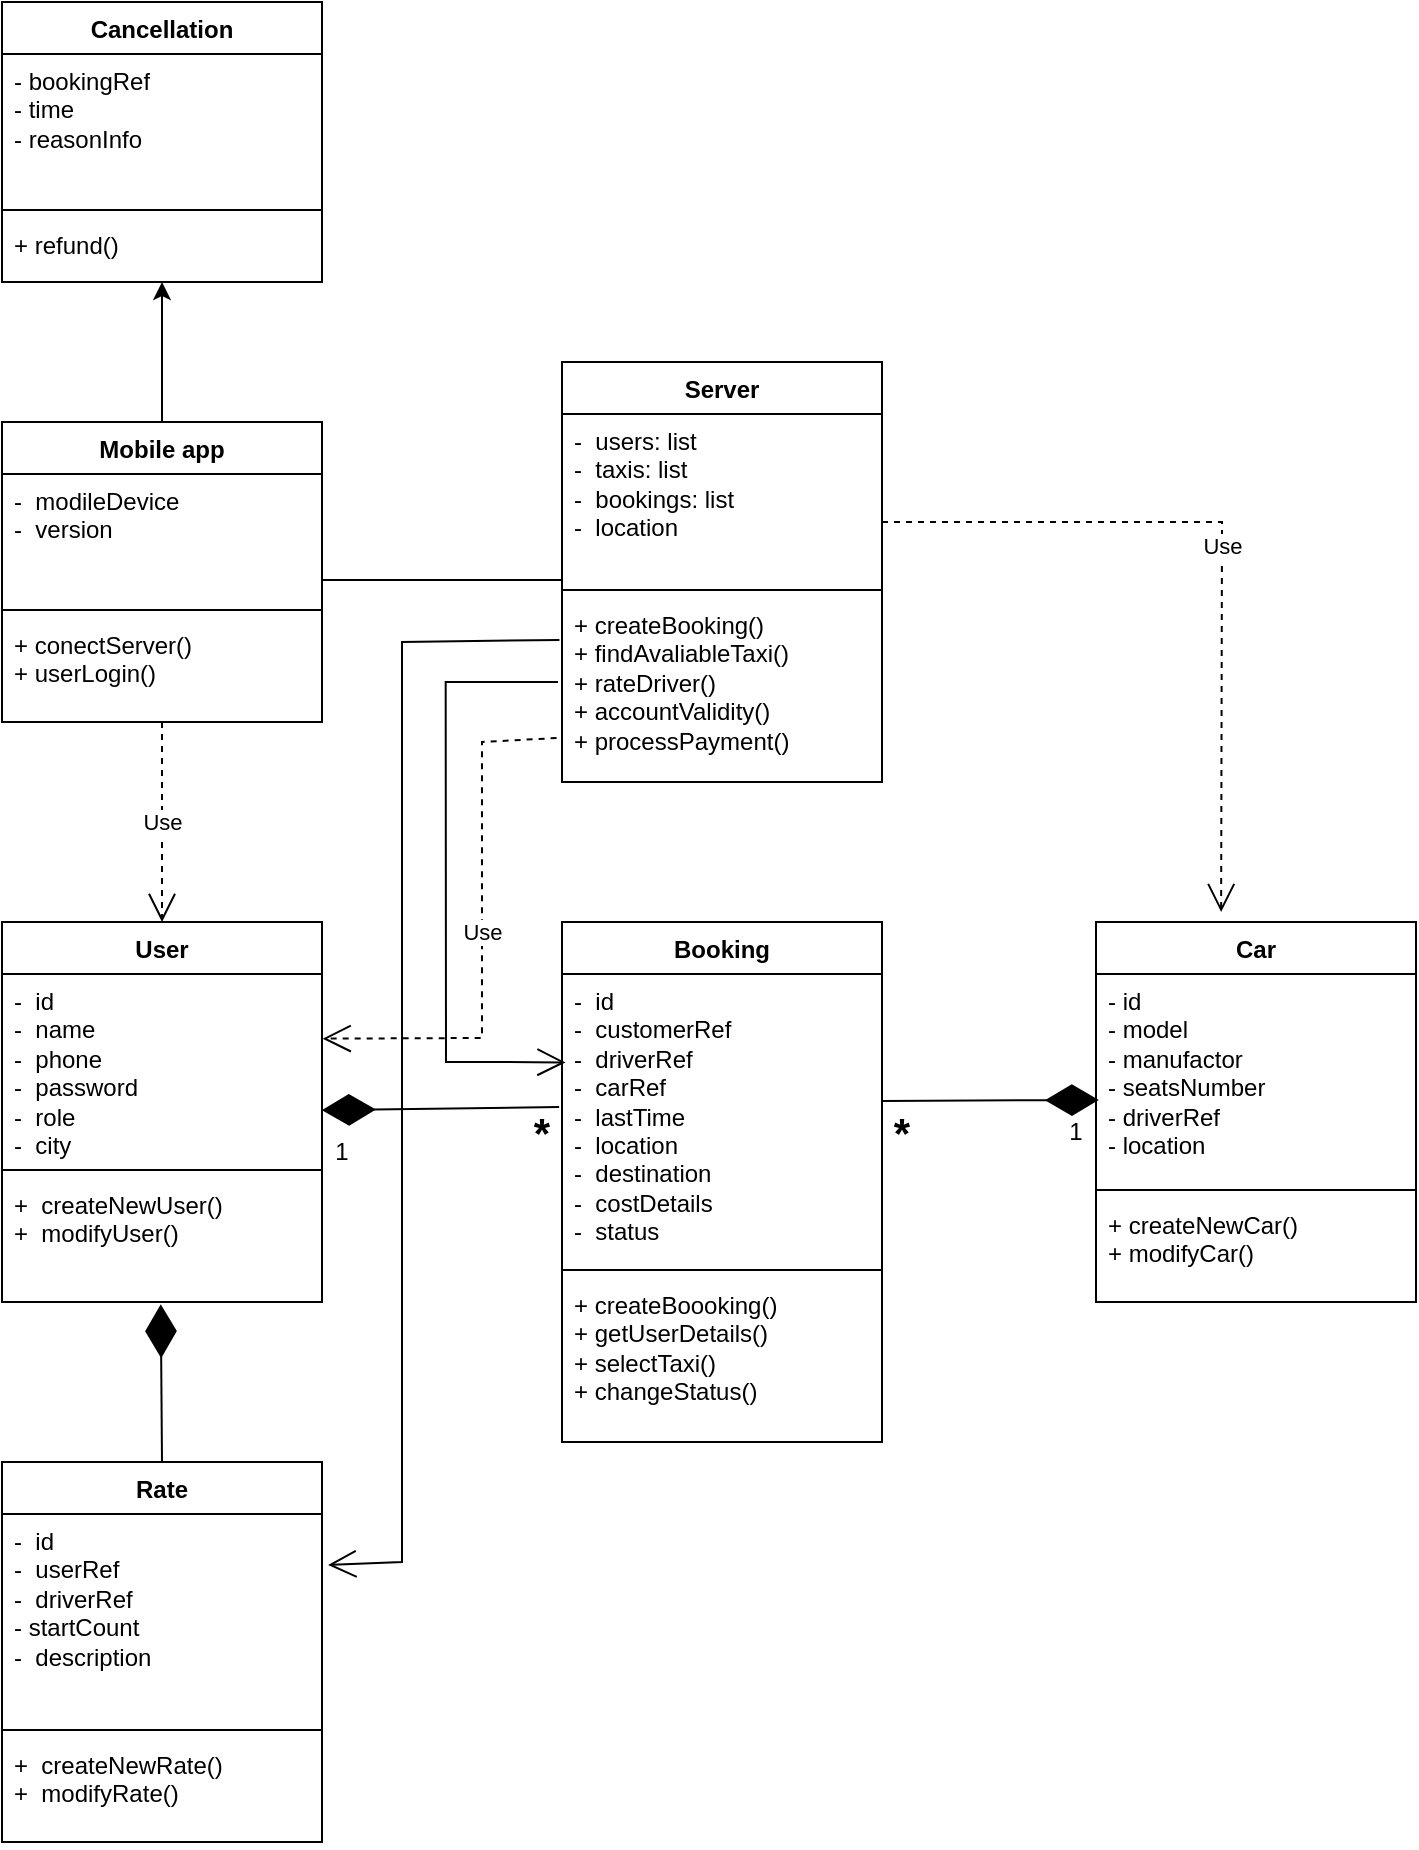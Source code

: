 <mxfile version="23.1.8" type="device">
  <diagram name="Сторінка-1" id="hm5gq1GH4-3p6E5oI_6M">
    <mxGraphModel dx="826" dy="437" grid="1" gridSize="10" guides="1" tooltips="1" connect="1" arrows="1" fold="1" page="1" pageScale="1" pageWidth="827" pageHeight="1169" math="0" shadow="0">
      <root>
        <mxCell id="0" />
        <mxCell id="1" parent="0" />
        <mxCell id="d5A01Fj-3auTlcot63lF-1" value="User" style="swimlane;fontStyle=1;align=center;verticalAlign=top;childLayout=stackLayout;horizontal=1;startSize=26;horizontalStack=0;resizeParent=1;resizeParentMax=0;resizeLast=0;collapsible=1;marginBottom=0;whiteSpace=wrap;html=1;" vertex="1" parent="1">
          <mxGeometry x="120" y="640" width="160" height="190" as="geometry" />
        </mxCell>
        <mxCell id="d5A01Fj-3auTlcot63lF-2" value="-&amp;nbsp; id&lt;br&gt;-&amp;nbsp; name&lt;br&gt;-&amp;nbsp; phone&lt;br&gt;-&amp;nbsp; password&lt;br&gt;-&amp;nbsp; role&lt;div&gt;-&amp;nbsp; city&lt;/div&gt;" style="text;strokeColor=none;fillColor=none;align=left;verticalAlign=top;spacingLeft=4;spacingRight=4;overflow=hidden;rotatable=0;points=[[0,0.5],[1,0.5]];portConstraint=eastwest;whiteSpace=wrap;html=1;" vertex="1" parent="d5A01Fj-3auTlcot63lF-1">
          <mxGeometry y="26" width="160" height="94" as="geometry" />
        </mxCell>
        <mxCell id="d5A01Fj-3auTlcot63lF-3" value="" style="line;strokeWidth=1;fillColor=none;align=left;verticalAlign=middle;spacingTop=-1;spacingLeft=3;spacingRight=3;rotatable=0;labelPosition=right;points=[];portConstraint=eastwest;strokeColor=inherit;" vertex="1" parent="d5A01Fj-3auTlcot63lF-1">
          <mxGeometry y="120" width="160" height="8" as="geometry" />
        </mxCell>
        <mxCell id="d5A01Fj-3auTlcot63lF-4" value="+&amp;nbsp; createNewUser()&lt;br&gt;+&amp;nbsp; modifyUser()&lt;div&gt;&lt;br&gt;&lt;/div&gt;" style="text;strokeColor=none;fillColor=none;align=left;verticalAlign=top;spacingLeft=4;spacingRight=4;overflow=hidden;rotatable=0;points=[[0,0.5],[1,0.5]];portConstraint=eastwest;whiteSpace=wrap;html=1;" vertex="1" parent="d5A01Fj-3auTlcot63lF-1">
          <mxGeometry y="128" width="160" height="62" as="geometry" />
        </mxCell>
        <mxCell id="d5A01Fj-3auTlcot63lF-5" value="Car" style="swimlane;fontStyle=1;align=center;verticalAlign=top;childLayout=stackLayout;horizontal=1;startSize=26;horizontalStack=0;resizeParent=1;resizeParentMax=0;resizeLast=0;collapsible=1;marginBottom=0;whiteSpace=wrap;html=1;" vertex="1" parent="1">
          <mxGeometry x="667" y="640" width="160" height="190" as="geometry" />
        </mxCell>
        <mxCell id="d5A01Fj-3auTlcot63lF-6" value="- id&lt;br&gt;- model&lt;br&gt;- manufactor&lt;br&gt;- seatsNumber&lt;br&gt;- driverRef&lt;br&gt;- location" style="text;strokeColor=none;fillColor=none;align=left;verticalAlign=top;spacingLeft=4;spacingRight=4;overflow=hidden;rotatable=0;points=[[0,0.5],[1,0.5]];portConstraint=eastwest;whiteSpace=wrap;html=1;" vertex="1" parent="d5A01Fj-3auTlcot63lF-5">
          <mxGeometry y="26" width="160" height="104" as="geometry" />
        </mxCell>
        <mxCell id="d5A01Fj-3auTlcot63lF-7" value="" style="line;strokeWidth=1;fillColor=none;align=left;verticalAlign=middle;spacingTop=-1;spacingLeft=3;spacingRight=3;rotatable=0;labelPosition=right;points=[];portConstraint=eastwest;strokeColor=inherit;" vertex="1" parent="d5A01Fj-3auTlcot63lF-5">
          <mxGeometry y="130" width="160" height="8" as="geometry" />
        </mxCell>
        <mxCell id="d5A01Fj-3auTlcot63lF-8" value="+ createNewCar()&lt;br&gt;+ modifyCar()" style="text;strokeColor=none;fillColor=none;align=left;verticalAlign=top;spacingLeft=4;spacingRight=4;overflow=hidden;rotatable=0;points=[[0,0.5],[1,0.5]];portConstraint=eastwest;whiteSpace=wrap;html=1;" vertex="1" parent="d5A01Fj-3auTlcot63lF-5">
          <mxGeometry y="138" width="160" height="52" as="geometry" />
        </mxCell>
        <mxCell id="d5A01Fj-3auTlcot63lF-13" value="Server" style="swimlane;fontStyle=1;align=center;verticalAlign=top;childLayout=stackLayout;horizontal=1;startSize=26;horizontalStack=0;resizeParent=1;resizeParentMax=0;resizeLast=0;collapsible=1;marginBottom=0;whiteSpace=wrap;html=1;" vertex="1" parent="1">
          <mxGeometry x="400" y="360" width="160" height="210" as="geometry" />
        </mxCell>
        <mxCell id="d5A01Fj-3auTlcot63lF-14" value="-&amp;nbsp; users: list&lt;br&gt;-&amp;nbsp; taxis: list&lt;br&gt;-&amp;nbsp; bookings: list&lt;br&gt;-&amp;nbsp; location" style="text;strokeColor=none;fillColor=none;align=left;verticalAlign=top;spacingLeft=4;spacingRight=4;overflow=hidden;rotatable=0;points=[[0,0.5],[1,0.5]];portConstraint=eastwest;whiteSpace=wrap;html=1;" vertex="1" parent="d5A01Fj-3auTlcot63lF-13">
          <mxGeometry y="26" width="160" height="84" as="geometry" />
        </mxCell>
        <mxCell id="d5A01Fj-3auTlcot63lF-15" value="" style="line;strokeWidth=1;fillColor=none;align=left;verticalAlign=middle;spacingTop=-1;spacingLeft=3;spacingRight=3;rotatable=0;labelPosition=right;points=[];portConstraint=eastwest;strokeColor=inherit;" vertex="1" parent="d5A01Fj-3auTlcot63lF-13">
          <mxGeometry y="110" width="160" height="8" as="geometry" />
        </mxCell>
        <mxCell id="d5A01Fj-3auTlcot63lF-16" value="+ createBooking()&lt;br&gt;+ findAvaliableTaxi()&lt;br&gt;+ rateDriver()&lt;br&gt;+ accountValidity()&lt;br&gt;+ processPayment()" style="text;strokeColor=none;fillColor=none;align=left;verticalAlign=top;spacingLeft=4;spacingRight=4;overflow=hidden;rotatable=0;points=[[0,0.5],[1,0.5]];portConstraint=eastwest;whiteSpace=wrap;html=1;" vertex="1" parent="d5A01Fj-3auTlcot63lF-13">
          <mxGeometry y="118" width="160" height="92" as="geometry" />
        </mxCell>
        <mxCell id="d5A01Fj-3auTlcot63lF-17" value="Booking" style="swimlane;fontStyle=1;align=center;verticalAlign=top;childLayout=stackLayout;horizontal=1;startSize=26;horizontalStack=0;resizeParent=1;resizeParentMax=0;resizeLast=0;collapsible=1;marginBottom=0;whiteSpace=wrap;html=1;" vertex="1" parent="1">
          <mxGeometry x="400" y="640" width="160" height="260" as="geometry" />
        </mxCell>
        <mxCell id="d5A01Fj-3auTlcot63lF-18" value="-&amp;nbsp; id&lt;br&gt;-&amp;nbsp; customerRef&lt;br&gt;-&amp;nbsp; driverRef&lt;br&gt;-&amp;nbsp; carRef&lt;br&gt;-&amp;nbsp; lastTime&lt;br&gt;-&amp;nbsp; location&lt;br&gt;-&amp;nbsp; destination&lt;br&gt;-&amp;nbsp; costDetails&amp;nbsp;&lt;br&gt;-&amp;nbsp; status" style="text;strokeColor=none;fillColor=none;align=left;verticalAlign=top;spacingLeft=4;spacingRight=4;overflow=hidden;rotatable=0;points=[[0,0.5],[1,0.5]];portConstraint=eastwest;whiteSpace=wrap;html=1;" vertex="1" parent="d5A01Fj-3auTlcot63lF-17">
          <mxGeometry y="26" width="160" height="144" as="geometry" />
        </mxCell>
        <mxCell id="d5A01Fj-3auTlcot63lF-19" value="" style="line;strokeWidth=1;fillColor=none;align=left;verticalAlign=middle;spacingTop=-1;spacingLeft=3;spacingRight=3;rotatable=0;labelPosition=right;points=[];portConstraint=eastwest;strokeColor=inherit;" vertex="1" parent="d5A01Fj-3auTlcot63lF-17">
          <mxGeometry y="170" width="160" height="8" as="geometry" />
        </mxCell>
        <mxCell id="d5A01Fj-3auTlcot63lF-20" value="+ createBoooking()&lt;br&gt;+ getUserDetails()&lt;br&gt;+ selectTaxi()&lt;br&gt;+ changeStatus()" style="text;strokeColor=none;fillColor=none;align=left;verticalAlign=top;spacingLeft=4;spacingRight=4;overflow=hidden;rotatable=0;points=[[0,0.5],[1,0.5]];portConstraint=eastwest;whiteSpace=wrap;html=1;" vertex="1" parent="d5A01Fj-3auTlcot63lF-17">
          <mxGeometry y="178" width="160" height="82" as="geometry" />
        </mxCell>
        <mxCell id="d5A01Fj-3auTlcot63lF-21" value="Rate" style="swimlane;fontStyle=1;align=center;verticalAlign=top;childLayout=stackLayout;horizontal=1;startSize=26;horizontalStack=0;resizeParent=1;resizeParentMax=0;resizeLast=0;collapsible=1;marginBottom=0;whiteSpace=wrap;html=1;" vertex="1" parent="1">
          <mxGeometry x="120" y="910" width="160" height="190" as="geometry" />
        </mxCell>
        <mxCell id="d5A01Fj-3auTlcot63lF-22" value="-&amp;nbsp; id&lt;br&gt;-&amp;nbsp; userRef&lt;br&gt;-&amp;nbsp; driverRef&lt;div&gt;- startCount&lt;/div&gt;&lt;div&gt;-&amp;nbsp; description&lt;/div&gt;" style="text;strokeColor=none;fillColor=none;align=left;verticalAlign=top;spacingLeft=4;spacingRight=4;overflow=hidden;rotatable=0;points=[[0,0.5],[1,0.5]];portConstraint=eastwest;whiteSpace=wrap;html=1;" vertex="1" parent="d5A01Fj-3auTlcot63lF-21">
          <mxGeometry y="26" width="160" height="104" as="geometry" />
        </mxCell>
        <mxCell id="d5A01Fj-3auTlcot63lF-23" value="" style="line;strokeWidth=1;fillColor=none;align=left;verticalAlign=middle;spacingTop=-1;spacingLeft=3;spacingRight=3;rotatable=0;labelPosition=right;points=[];portConstraint=eastwest;strokeColor=inherit;" vertex="1" parent="d5A01Fj-3auTlcot63lF-21">
          <mxGeometry y="130" width="160" height="8" as="geometry" />
        </mxCell>
        <mxCell id="d5A01Fj-3auTlcot63lF-24" value="+&amp;nbsp; createNewRate()&lt;br&gt;+&amp;nbsp; modifyRate()" style="text;strokeColor=none;fillColor=none;align=left;verticalAlign=top;spacingLeft=4;spacingRight=4;overflow=hidden;rotatable=0;points=[[0,0.5],[1,0.5]];portConstraint=eastwest;whiteSpace=wrap;html=1;" vertex="1" parent="d5A01Fj-3auTlcot63lF-21">
          <mxGeometry y="138" width="160" height="52" as="geometry" />
        </mxCell>
        <mxCell id="d5A01Fj-3auTlcot63lF-32" value="Cancellation" style="swimlane;fontStyle=1;align=center;verticalAlign=top;childLayout=stackLayout;horizontal=1;startSize=26;horizontalStack=0;resizeParent=1;resizeParentMax=0;resizeLast=0;collapsible=1;marginBottom=0;whiteSpace=wrap;html=1;" vertex="1" parent="1">
          <mxGeometry x="120" y="180" width="160" height="140" as="geometry" />
        </mxCell>
        <mxCell id="d5A01Fj-3auTlcot63lF-33" value="- bookingRef&lt;div&gt;- time&lt;/div&gt;&lt;div&gt;- reasonInfo&lt;/div&gt;" style="text;strokeColor=none;fillColor=none;align=left;verticalAlign=top;spacingLeft=4;spacingRight=4;overflow=hidden;rotatable=0;points=[[0,0.5],[1,0.5]];portConstraint=eastwest;whiteSpace=wrap;html=1;" vertex="1" parent="d5A01Fj-3auTlcot63lF-32">
          <mxGeometry y="26" width="160" height="74" as="geometry" />
        </mxCell>
        <mxCell id="d5A01Fj-3auTlcot63lF-34" value="" style="line;strokeWidth=1;fillColor=none;align=left;verticalAlign=middle;spacingTop=-1;spacingLeft=3;spacingRight=3;rotatable=0;labelPosition=right;points=[];portConstraint=eastwest;strokeColor=inherit;" vertex="1" parent="d5A01Fj-3auTlcot63lF-32">
          <mxGeometry y="100" width="160" height="8" as="geometry" />
        </mxCell>
        <mxCell id="d5A01Fj-3auTlcot63lF-35" value="+ refund()&lt;div&gt;&lt;br/&gt;&lt;/div&gt;" style="text;strokeColor=none;fillColor=none;align=left;verticalAlign=top;spacingLeft=4;spacingRight=4;overflow=hidden;rotatable=0;points=[[0,0.5],[1,0.5]];portConstraint=eastwest;whiteSpace=wrap;html=1;" vertex="1" parent="d5A01Fj-3auTlcot63lF-32">
          <mxGeometry y="108" width="160" height="32" as="geometry" />
        </mxCell>
        <mxCell id="d5A01Fj-3auTlcot63lF-36" value="Mobile app" style="swimlane;fontStyle=1;align=center;verticalAlign=top;childLayout=stackLayout;horizontal=1;startSize=26;horizontalStack=0;resizeParent=1;resizeParentMax=0;resizeLast=0;collapsible=1;marginBottom=0;whiteSpace=wrap;html=1;" vertex="1" parent="1">
          <mxGeometry x="120" y="390" width="160" height="150" as="geometry" />
        </mxCell>
        <mxCell id="d5A01Fj-3auTlcot63lF-37" value="-&amp;nbsp; modileDevice&lt;br&gt;-&amp;nbsp; version&lt;div&gt;&lt;br/&gt;&lt;/div&gt;" style="text;strokeColor=none;fillColor=none;align=left;verticalAlign=top;spacingLeft=4;spacingRight=4;overflow=hidden;rotatable=0;points=[[0,0.5],[1,0.5]];portConstraint=eastwest;whiteSpace=wrap;html=1;" vertex="1" parent="d5A01Fj-3auTlcot63lF-36">
          <mxGeometry y="26" width="160" height="64" as="geometry" />
        </mxCell>
        <mxCell id="d5A01Fj-3auTlcot63lF-38" value="" style="line;strokeWidth=1;fillColor=none;align=left;verticalAlign=middle;spacingTop=-1;spacingLeft=3;spacingRight=3;rotatable=0;labelPosition=right;points=[];portConstraint=eastwest;strokeColor=inherit;" vertex="1" parent="d5A01Fj-3auTlcot63lF-36">
          <mxGeometry y="90" width="160" height="8" as="geometry" />
        </mxCell>
        <mxCell id="d5A01Fj-3auTlcot63lF-39" value="+ conectServer()&lt;br&gt;+ userLogin()&lt;div&gt;&lt;br/&gt;&lt;/div&gt;" style="text;strokeColor=none;fillColor=none;align=left;verticalAlign=top;spacingLeft=4;spacingRight=4;overflow=hidden;rotatable=0;points=[[0,0.5],[1,0.5]];portConstraint=eastwest;whiteSpace=wrap;html=1;" vertex="1" parent="d5A01Fj-3auTlcot63lF-36">
          <mxGeometry y="98" width="160" height="52" as="geometry" />
        </mxCell>
        <mxCell id="d5A01Fj-3auTlcot63lF-45" value="" style="line;strokeWidth=1;fillColor=none;align=left;verticalAlign=middle;spacingTop=-1;spacingLeft=3;spacingRight=3;rotatable=0;labelPosition=right;points=[];portConstraint=eastwest;strokeColor=inherit;" vertex="1" parent="1">
          <mxGeometry x="280" y="468" width="120" height="2" as="geometry" />
        </mxCell>
        <mxCell id="d5A01Fj-3auTlcot63lF-46" value="" style="endArrow=diamondThin;endFill=1;endSize=24;html=1;rounded=0;entryX=1.025;entryY=0.747;entryDx=0;entryDy=0;entryPerimeter=0;exitX=-0.009;exitY=0.462;exitDx=0;exitDy=0;exitPerimeter=0;" edge="1" parent="1" source="d5A01Fj-3auTlcot63lF-18">
          <mxGeometry width="160" relative="1" as="geometry">
            <mxPoint x="396" y="735.89" as="sourcePoint" />
            <mxPoint x="280" y="734.108" as="targetPoint" />
            <Array as="points" />
          </mxGeometry>
        </mxCell>
        <mxCell id="d5A01Fj-3auTlcot63lF-49" value="1" style="text;html=1;align=center;verticalAlign=middle;whiteSpace=wrap;rounded=0;" vertex="1" parent="1">
          <mxGeometry x="280" y="750" width="20" height="10" as="geometry" />
        </mxCell>
        <mxCell id="d5A01Fj-3auTlcot63lF-50" value="*" style="text;html=1;align=center;verticalAlign=middle;whiteSpace=wrap;rounded=0;fontSize=21;fontStyle=1" vertex="1" parent="1">
          <mxGeometry x="360" y="730" width="60" height="30" as="geometry" />
        </mxCell>
        <mxCell id="d5A01Fj-3auTlcot63lF-51" value="" style="endArrow=diamondThin;endFill=1;endSize=24;html=1;rounded=0;entryX=0;entryY=0.5;entryDx=0;entryDy=0;exitX=0.991;exitY=0.365;exitDx=0;exitDy=0;exitPerimeter=0;spacingLeft=90;" edge="1" parent="1">
          <mxGeometry width="160" relative="1" as="geometry">
            <mxPoint x="560" y="729.51" as="sourcePoint" />
            <mxPoint x="668.44" y="728.95" as="targetPoint" />
            <Array as="points" />
          </mxGeometry>
        </mxCell>
        <mxCell id="d5A01Fj-3auTlcot63lF-52" value="*" style="text;html=1;align=center;verticalAlign=middle;whiteSpace=wrap;rounded=0;fontSize=21;fontStyle=1" vertex="1" parent="1">
          <mxGeometry x="540" y="730" width="60" height="30" as="geometry" />
        </mxCell>
        <mxCell id="d5A01Fj-3auTlcot63lF-53" value="1" style="text;html=1;align=center;verticalAlign=middle;whiteSpace=wrap;rounded=0;" vertex="1" parent="1">
          <mxGeometry x="647" y="730" width="20" height="30" as="geometry" />
        </mxCell>
        <mxCell id="d5A01Fj-3auTlcot63lF-54" value="" style="endArrow=diamondThin;endFill=1;endSize=24;html=1;rounded=0;entryX=1.025;entryY=0.747;entryDx=0;entryDy=0;entryPerimeter=0;exitX=0.5;exitY=0;exitDx=0;exitDy=0;" edge="1" parent="1" source="d5A01Fj-3auTlcot63lF-21">
          <mxGeometry width="160" relative="1" as="geometry">
            <mxPoint x="199.38" y="900" as="sourcePoint" />
            <mxPoint x="199.38" y="831.108" as="targetPoint" />
            <Array as="points" />
          </mxGeometry>
        </mxCell>
        <mxCell id="d5A01Fj-3auTlcot63lF-56" style="edgeStyle=orthogonalEdgeStyle;rounded=0;orthogonalLoop=1;jettySize=auto;html=1;entryX=0.5;entryY=1;entryDx=0;entryDy=0;entryPerimeter=0;" edge="1" parent="1" source="d5A01Fj-3auTlcot63lF-36" target="d5A01Fj-3auTlcot63lF-35">
          <mxGeometry relative="1" as="geometry" />
        </mxCell>
        <mxCell id="d5A01Fj-3auTlcot63lF-58" value="" style="endArrow=open;endFill=1;endSize=12;html=1;rounded=0;entryX=0.011;entryY=0.307;entryDx=0;entryDy=0;entryPerimeter=0;" edge="1" parent="1" target="d5A01Fj-3auTlcot63lF-18">
          <mxGeometry width="160" relative="1" as="geometry">
            <mxPoint x="398" y="520" as="sourcePoint" />
            <mxPoint x="400.0" y="689.328" as="targetPoint" />
            <Array as="points">
              <mxPoint x="341.84" y="520" />
              <mxPoint x="342" y="710" />
              <mxPoint x="370" y="710" />
            </Array>
          </mxGeometry>
        </mxCell>
        <mxCell id="d5A01Fj-3auTlcot63lF-59" value="Use" style="endArrow=open;endSize=12;dashed=1;html=1;rounded=0;entryX=0.5;entryY=0;entryDx=0;entryDy=0;" edge="1" parent="1" source="d5A01Fj-3auTlcot63lF-39" target="d5A01Fj-3auTlcot63lF-1">
          <mxGeometry width="160" relative="1" as="geometry">
            <mxPoint x="190" y="550" as="sourcePoint" />
            <mxPoint x="350" y="550" as="targetPoint" />
          </mxGeometry>
        </mxCell>
        <mxCell id="d5A01Fj-3auTlcot63lF-60" value="" style="endArrow=open;endFill=1;endSize=12;html=1;rounded=0;entryX=1.019;entryY=0.245;entryDx=0;entryDy=0;entryPerimeter=0;exitX=-0.008;exitY=0.228;exitDx=0;exitDy=0;exitPerimeter=0;" edge="1" parent="1" source="d5A01Fj-3auTlcot63lF-16" target="d5A01Fj-3auTlcot63lF-22">
          <mxGeometry width="160" relative="1" as="geometry">
            <mxPoint x="390" y="500" as="sourcePoint" />
            <mxPoint x="320" y="990" as="targetPoint" />
            <Array as="points">
              <mxPoint x="320" y="500" />
              <mxPoint x="320" y="660" />
              <mxPoint x="320" y="960" />
            </Array>
          </mxGeometry>
        </mxCell>
        <mxCell id="d5A01Fj-3auTlcot63lF-61" value="Use" style="endArrow=open;endSize=12;dashed=1;html=1;rounded=0;entryX=0.391;entryY=-0.026;entryDx=0;entryDy=0;entryPerimeter=0;" edge="1" parent="1" target="d5A01Fj-3auTlcot63lF-5">
          <mxGeometry width="160" relative="1" as="geometry">
            <mxPoint x="560" y="440" as="sourcePoint" />
            <mxPoint x="800" y="450" as="targetPoint" />
            <Array as="points">
              <mxPoint x="730" y="440" />
            </Array>
          </mxGeometry>
        </mxCell>
        <mxCell id="d5A01Fj-3auTlcot63lF-62" value="Use" style="endArrow=open;endSize=12;dashed=1;html=1;rounded=0;entryX=1.002;entryY=0.131;entryDx=0;entryDy=0;entryPerimeter=0;exitX=-0.017;exitY=0.761;exitDx=0;exitDy=0;exitPerimeter=0;" edge="1" parent="1" source="d5A01Fj-3auTlcot63lF-16">
          <mxGeometry width="160" relative="1" as="geometry">
            <mxPoint x="400" y="560" as="sourcePoint" />
            <mxPoint x="280.32" y="698.314" as="targetPoint" />
            <Array as="points">
              <mxPoint x="360" y="550" />
              <mxPoint x="360" y="698" />
            </Array>
          </mxGeometry>
        </mxCell>
      </root>
    </mxGraphModel>
  </diagram>
</mxfile>
